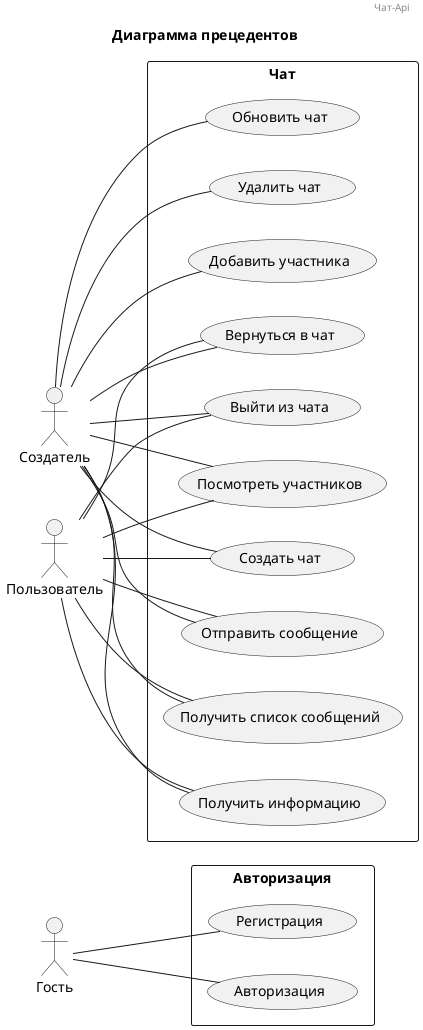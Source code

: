 @startuml

header Чат-Api
title Диаграмма прецедентов

left to right direction

rectangle "Чат"{
    usecase "Создать чат" as create_chat
    usecase "Обновить чат" as update_chat
    usecase "Удалить чат" as delete_chat
    usecase "Получить информацию" as chat_information
    usecase "Вернуться в чат" as return_chat
    usecase "Выйти из чата" as leave_chat
    usecase "Посмотреть участников" as see_users
    usecase "Отправить сообщение" as send_message
    usecase "Получить список сообщений" as list_messages
    usecase "Добавить участника" as add_user
}

rectangle "Авторизация" {
    usecase "Регистрация" as registration
    usecase "Авторизация" as authorization
}

actor "Гость" as guest
actor "Создатель" as creator
actor "Пользователь" as user

guest -- registration
guest -- authorization

user -- create_chat
user -- chat_information
user -- see_users
user -- return_chat
user -- leave_chat
user -- send_message
user -- list_messages

creator -- create_chat
creator -- update_chat
creator -- delete_chat
creator -- add_user

creator -- chat_information
creator -- see_users
creator -- return_chat
creator -- leave_chat
creator -- send_message
creator -- list_messages


@enduml
